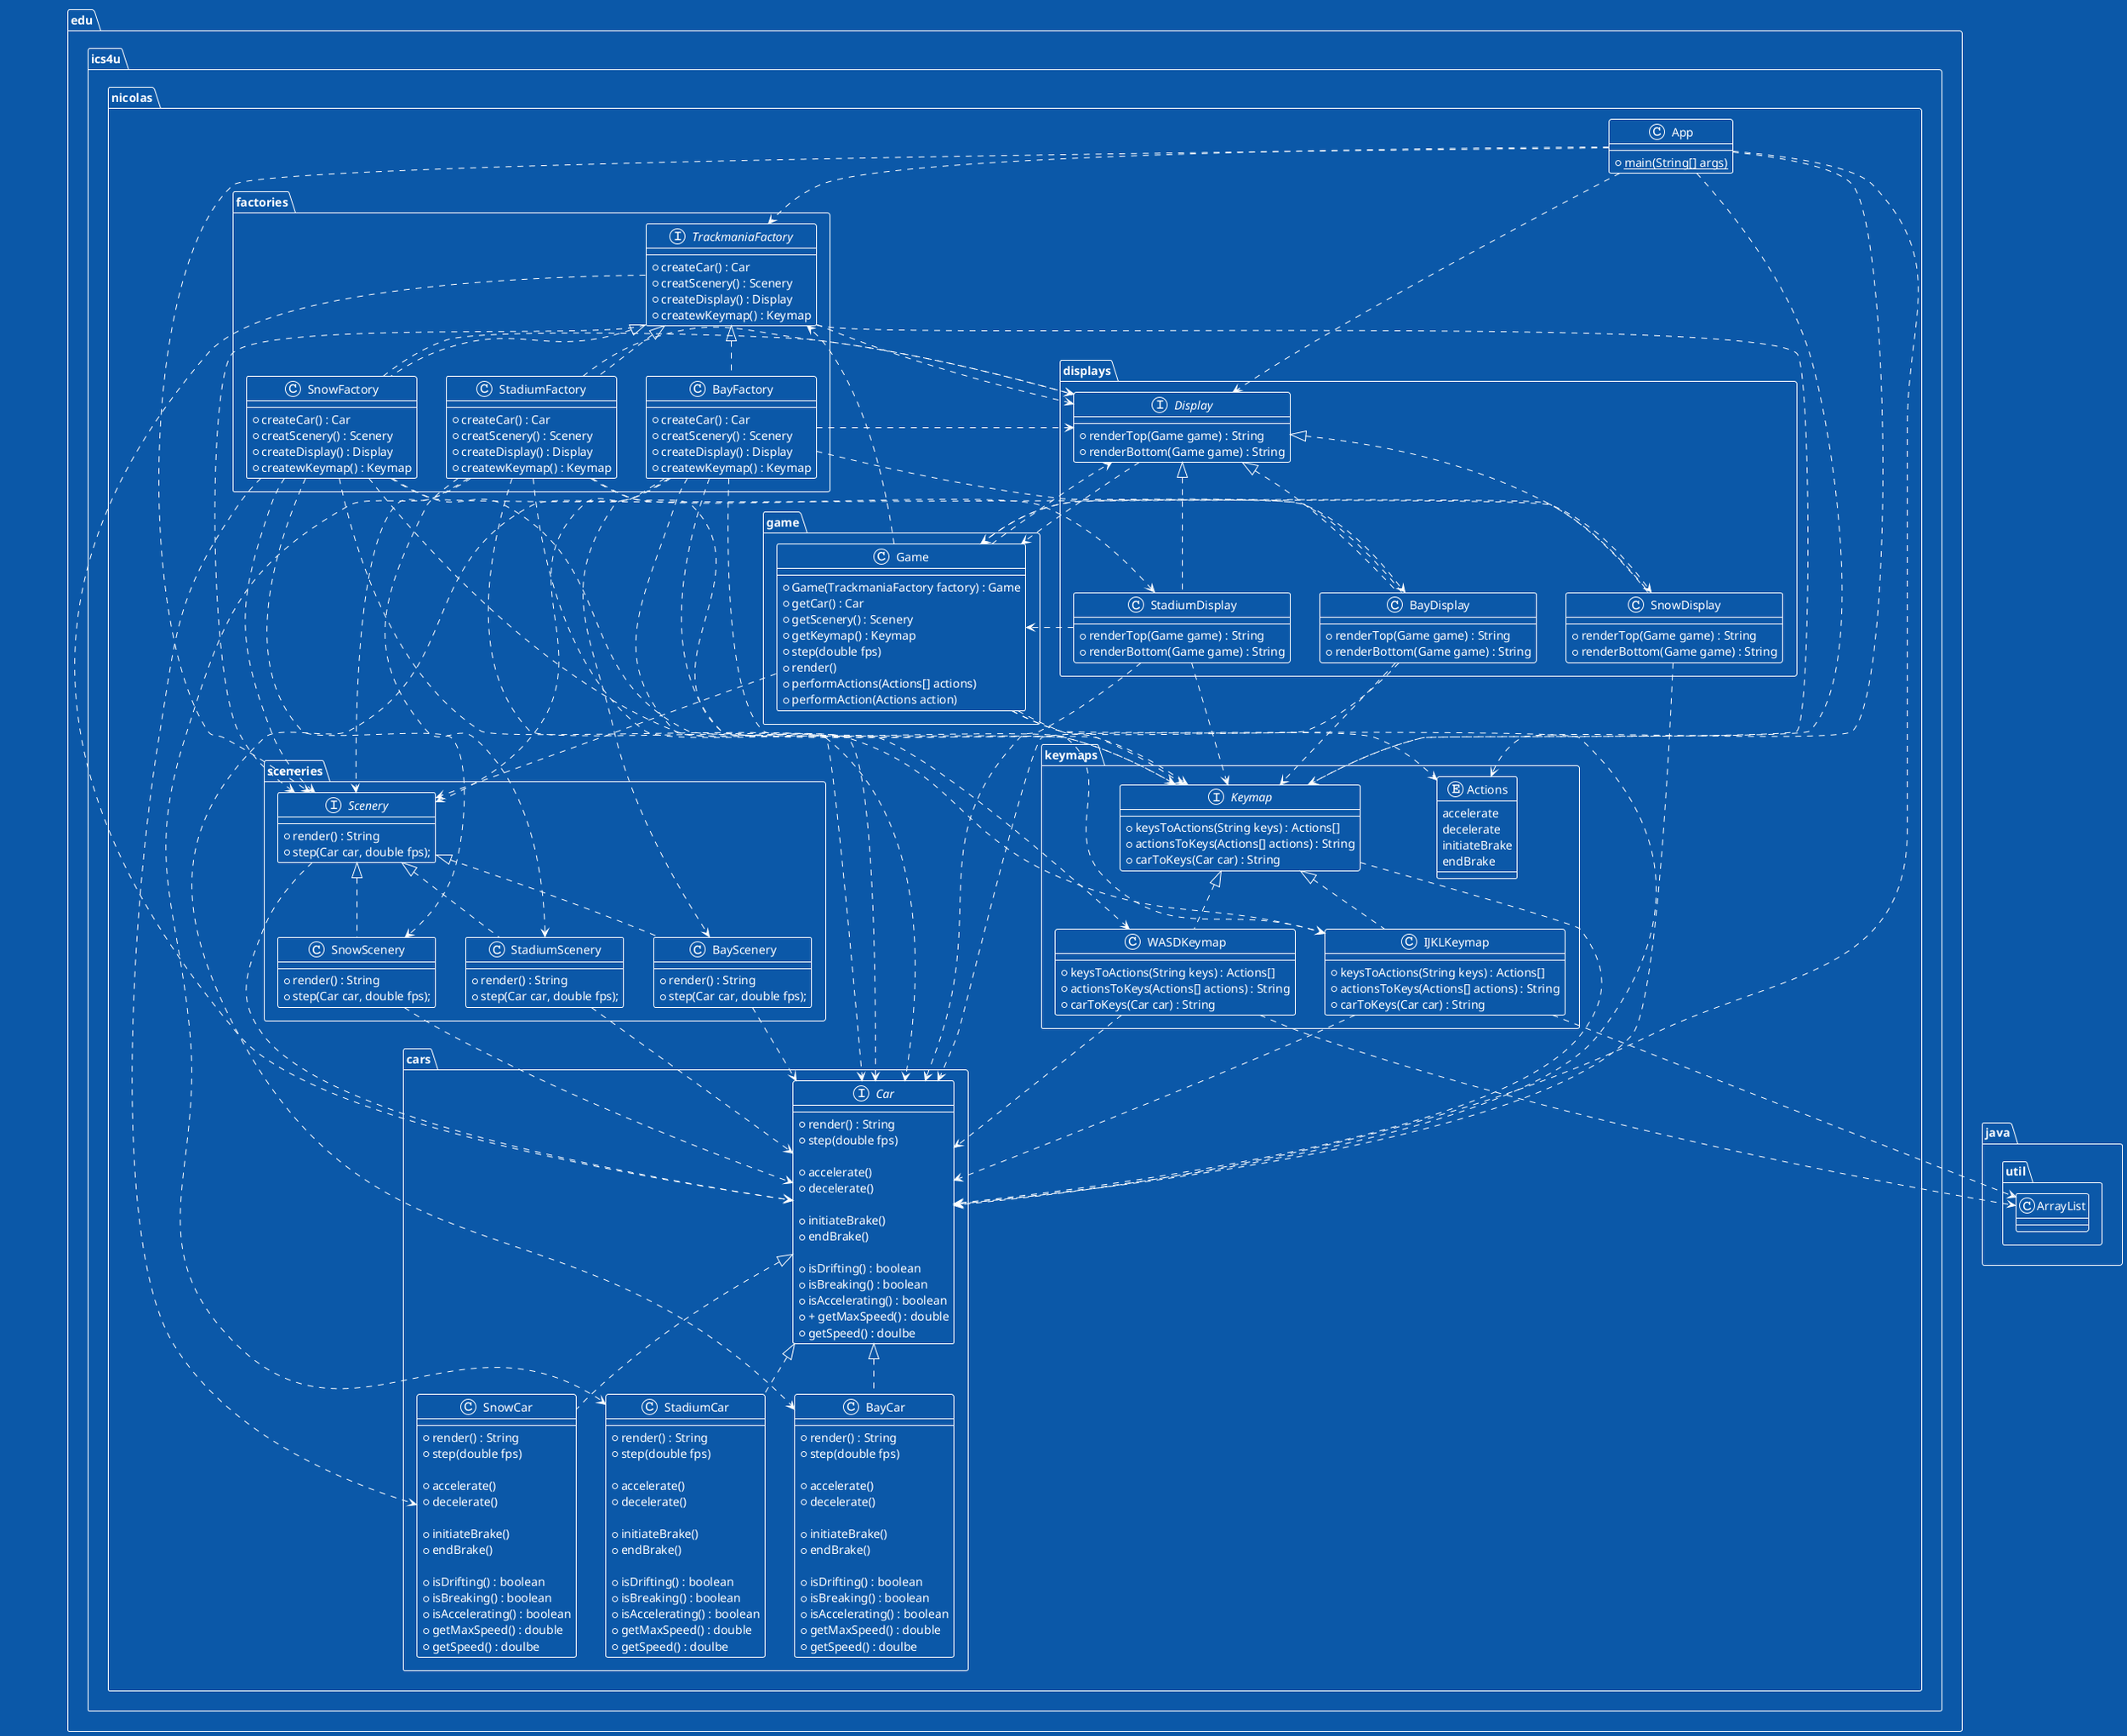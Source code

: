 @startuml Trackmania
!theme amiga


package java.util <<Folder>> {

class ArrayList {}

}



package edu.ics4u.nicolas.cars <<Folder>> {

interface Car {
    + render() : String
    + step(double fps)

    + accelerate()
    + decelerate()

    + initiateBrake()
    + endBrake()

    + isDrifting() : boolean
    + isBreaking() : boolean
    + isAccelerating() : boolean
    + + getMaxSpeed() : double
    + getSpeed() : doulbe
}

class BayCar implements Car {
    + render() : String
    + step(double fps)

    + accelerate()
    + decelerate()

    + initiateBrake()
    + endBrake()

    + isDrifting() : boolean
    + isBreaking() : boolean
    + isAccelerating() : boolean
    + getMaxSpeed() : double
    + getSpeed() : doulbe
}

class SnowCar implements Car {
    + render() : String
    + step(double fps)

    + accelerate()
    + decelerate()

    + initiateBrake()
    + endBrake()

    + isDrifting() : boolean
    + isBreaking() : boolean
    + isAccelerating() : boolean
    + getMaxSpeed() : double
    + getSpeed() : doulbe
}

class StadiumCar implements Car {
    + render() : String
    + step(double fps)

    + accelerate()
    + decelerate()

    + initiateBrake()
    + endBrake()

    + isDrifting() : boolean
    + isBreaking() : boolean
    + isAccelerating() : boolean
    + getMaxSpeed() : double
    + getSpeed() : doulbe
}

}



package edu.ics4u.nicolas.displays <<Folder>> {

interface Display {
  + renderTop(Game game) : String
  + renderBottom(Game game) : String
}

Display ..> edu.ics4u.nicolas.game.Game

class BayDisplay implements Display {
  + renderTop(Game game) : String
  + renderBottom(Game game) : String
}

BayDisplay ..> edu.ics4u.nicolas.cars.Car
BayDisplay ..> edu.ics4u.nicolas.game.Game
BayDisplay ..> edu.ics4u.nicolas.keymaps.Keymap

class SnowDisplay implements Display {
  + renderTop(Game game) : String
  + renderBottom(Game game) : String
}

SnowDisplay ..> edu.ics4u.nicolas.cars.Car
SnowDisplay ..> edu.ics4u.nicolas.game.Game

class StadiumDisplay implements Display {
  + renderTop(Game game) : String
  + renderBottom(Game game) : String
}

StadiumDisplay ..> edu.ics4u.nicolas.cars.Car
StadiumDisplay ..> edu.ics4u.nicolas.game.Game
StadiumDisplay ..> edu.ics4u.nicolas.keymaps.Keymap

}



package edu.ics4u.nicolas.factories <<Folder>> {

interface TrackmaniaFactory {
    + createCar() : Car
    + creatScenery() : Scenery
    + createDisplay() : Display
    + createwKeymap() : Keymap
}

TrackmaniaFactory ..> edu.ics4u.nicolas.cars.Car
TrackmaniaFactory ..> edu.ics4u.nicolas.displays.Display
TrackmaniaFactory ..> edu.ics4u.nicolas.keymaps.Keymap
TrackmaniaFactory ..> edu.ics4u.nicolas.sceneries.Scenery

class BayFactory implements TrackmaniaFactory {
    + createCar() : Car
    + creatScenery() : Scenery
    + createDisplay() : Display
    + createwKeymap() : Keymap
}

BayFactory ..> edu.ics4u.nicolas.cars.Car
BayFactory ..> edu.ics4u.nicolas.cars.BayCar
BayFactory ..> edu.ics4u.nicolas.displays.Display
BayFactory ..> edu.ics4u.nicolas.displays.BayDisplay
BayFactory ..> edu.ics4u.nicolas.keymaps.Keymap
BayFactory ..> edu.ics4u.nicolas.keymaps.IJKLKeymap
BayFactory ..> edu.ics4u.nicolas.sceneries.Scenery
BayFactory ..> edu.ics4u.nicolas.sceneries.BayScenery

class SnowFactory implements TrackmaniaFactory {
    + createCar() : Car
    + creatScenery() : Scenery
    + createDisplay() : Display
    + createwKeymap() : Keymap
}

SnowFactory ..> edu.ics4u.nicolas.cars.Car
SnowFactory ..> edu.ics4u.nicolas.cars.SnowCar
SnowFactory ..> edu.ics4u.nicolas.displays.Display
SnowFactory ..> edu.ics4u.nicolas.displays.SnowDisplay
SnowFactory ..> edu.ics4u.nicolas.keymaps.Keymap
SnowFactory ..> edu.ics4u.nicolas.keymaps.IJKLKeymap
SnowFactory ..> edu.ics4u.nicolas.sceneries.Scenery
SnowFactory ..> edu.ics4u.nicolas.sceneries.SnowScenery

class StadiumFactory implements TrackmaniaFactory {
    + createCar() : Car
    + creatScenery() : Scenery
    + createDisplay() : Display
    + createwKeymap() : Keymap
}

StadiumFactory ..> edu.ics4u.nicolas.cars.Car
StadiumFactory ..> edu.ics4u.nicolas.cars.StadiumCar
StadiumFactory ..> edu.ics4u.nicolas.displays.Display
StadiumFactory ..> edu.ics4u.nicolas.displays.StadiumDisplay
StadiumFactory ..> edu.ics4u.nicolas.keymaps.Keymap
StadiumFactory ..> edu.ics4u.nicolas.keymaps.WASDKeymap
StadiumFactory ..> edu.ics4u.nicolas.sceneries.Scenery
StadiumFactory ..> edu.ics4u.nicolas.sceneries.StadiumScenery

}



package edu.ics4u.nicolas.game <<Folder>> {

class Game {
    + Game(TrackmaniaFactory factory) : Game
    + getCar() : Car
    + getScenery() : Scenery
    + getKeymap() : Keymap
    + step(double fps)
    + render()
    + performActions(Actions[] actions)
    + performAction(Actions action)
}

Game ..> edu.ics4u.nicolas.cars.Car
Game ..> edu.ics4u.nicolas.displays.Display
Game ..> edu.ics4u.nicolas.factories.TrackmaniaFactory
Game ..> edu.ics4u.nicolas.keymaps.Actions
Game ..> edu.ics4u.nicolas.keymaps.Keymap
Game ..> edu.ics4u.nicolas.sceneries.Scenery

}



package edu.ics4u.nicolas.keymaps <<Folder>> {

enum Actions {
  accelerate
  decelerate
  initiateBrake
  endBrake
}

interface Keymap {
  + keysToActions(String keys) : Actions[]
  + actionsToKeys(Actions[] actions) : String
  + carToKeys(Car car) : String
}

Keymap ..> edu.ics4u.nicolas.cars.Car

class WASDKeymap implements Keymap {
  + keysToActions(String keys) : Actions[]
  + actionsToKeys(Actions[] actions) : String
  + carToKeys(Car car) : String
}

WASDKeymap ..> java.util.ArrayList
WASDKeymap ..> edu.ics4u.nicolas.cars.Car

class IJKLKeymap implements Keymap {
  + keysToActions(String keys) : Actions[]
  + actionsToKeys(Actions[] actions) : String
  + carToKeys(Car car) : String
}

IJKLKeymap ..> java.util.ArrayList
IJKLKeymap ..> edu.ics4u.nicolas.cars.Car

}



package edu.ics4u.nicolas.sceneries <<Folder>> {

interface Scenery {
  + render() : String
  + step(Car car, double fps);
}

Scenery ..> edu.ics4u.nicolas.cars.Car

class BayScenery implements Scenery {
  + render() : String
  + step(Car car, double fps);
}

BayScenery ..> edu.ics4u.nicolas.cars.Car

class SnowScenery implements Scenery {
  + render() : String
  + step(Car car, double fps);
}

SnowScenery ..> edu.ics4u.nicolas.cars.Car

class StadiumScenery implements Scenery {
  + render() : String
  + step(Car car, double fps);
}

StadiumScenery ..> edu.ics4u.nicolas.cars.Car

}



package edu.ics4u.nicolas <<Folder>> {

class App 
{
  + {static} main(String[] args)
}

App ..> edu.ics4u.nicolas.cars.Car
App ..> edu.ics4u.nicolas.displays.Display
App ..> edu.ics4u.nicolas.factories.TrackmaniaFactory
App ..> edu.ics4u.nicolas.keymaps.Actions
App ..> edu.ics4u.nicolas.keymaps.Keymap
App ..> edu.ics4u.nicolas.sceneries.Scenery

}



@enduml